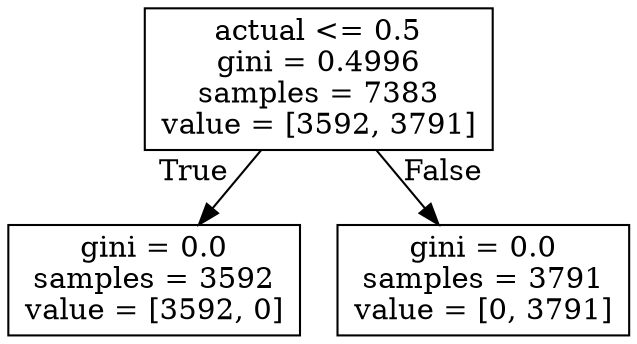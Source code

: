 digraph Tree {
node [shape=box] ;
0 [label="actual <= 0.5\ngini = 0.4996\nsamples = 7383\nvalue = [3592, 3791]"] ;
1 [label="gini = 0.0\nsamples = 3592\nvalue = [3592, 0]"] ;
0 -> 1 [labeldistance=2.5, labelangle=45, headlabel="True"] ;
2 [label="gini = 0.0\nsamples = 3791\nvalue = [0, 3791]"] ;
0 -> 2 [labeldistance=2.5, labelangle=-45, headlabel="False"] ;
}